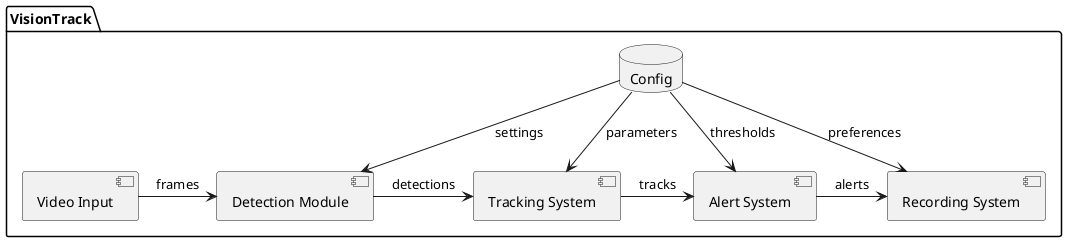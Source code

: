 @startuml ComponentDiagram

package "VisionTrack" {
    [Video Input] as VI
    [Detection Module] as DM
    [Tracking System] as TS
    [Alert System] as AS
    [Recording System] as RS
    database "Config" as CF

    VI -> DM : frames
    DM -> TS : detections
    TS -> AS : tracks
    AS -> RS : alerts
    CF --> DM : settings
    CF --> TS : parameters
    CF --> AS : thresholds
    CF --> RS : preferences
}

@enduml
